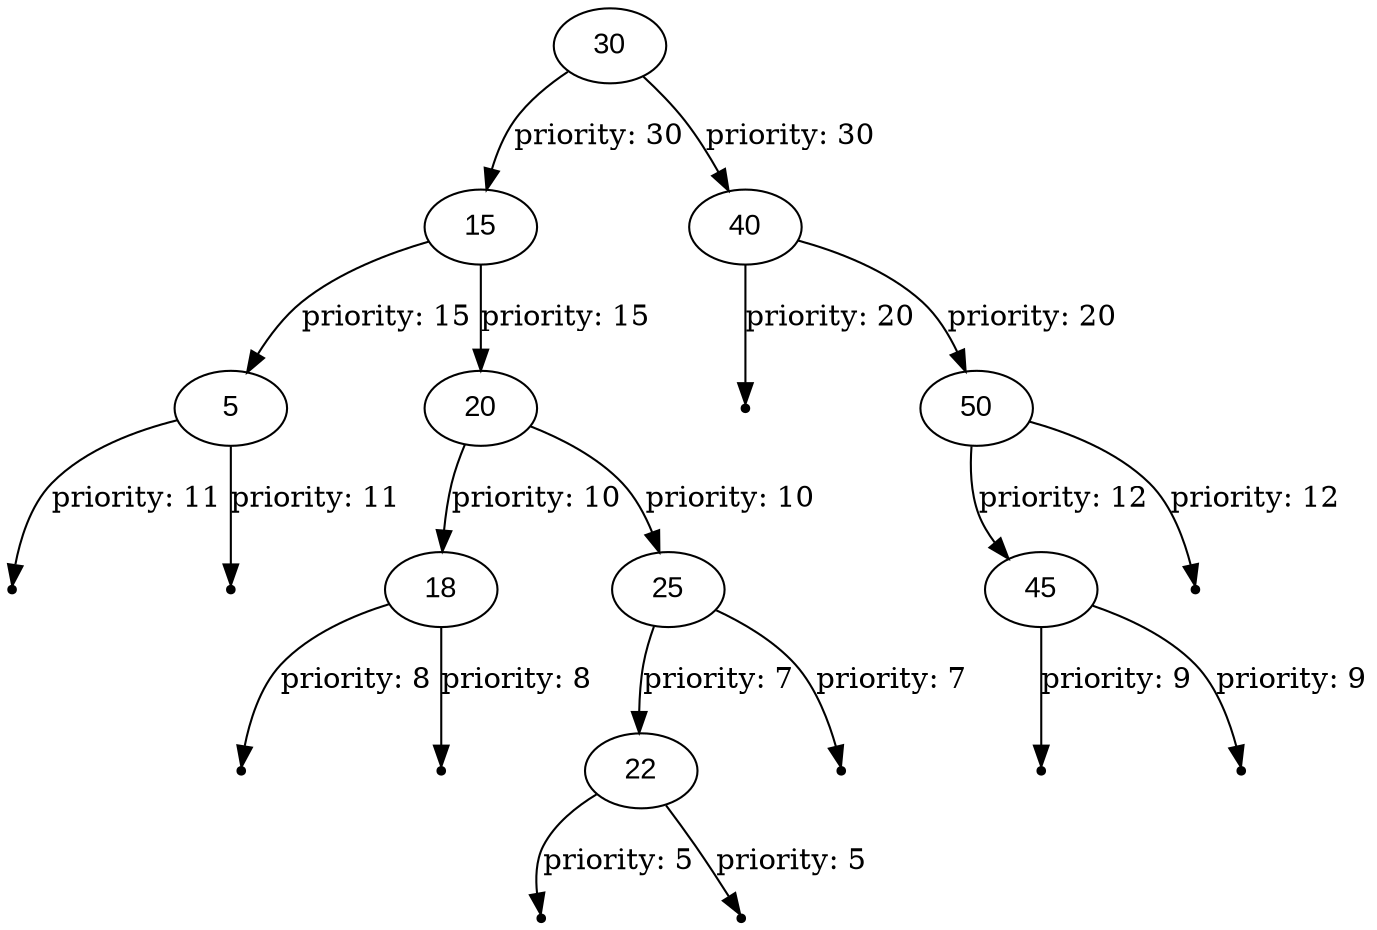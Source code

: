 digraph BinarySearchTree {
    node [fontname = "Arial"];
    30 -> 15 [label="priority: 30"];
    15 -> 5 [label="priority: 15"];
    null0[shape=point];
    5 -> null0 [label="priority: 11"];
    null1[shape=point];
    5 -> null1 [label="priority: 11"];
    15 -> 20 [label="priority: 15"];
    20 -> 18 [label="priority: 10"];
    null2[shape=point];
    18 -> null2 [label="priority: 8"];
    null3[shape=point];
    18 -> null3 [label="priority: 8"];
    20 -> 25 [label="priority: 10"];
    25 -> 22 [label="priority: 7"];
    null4[shape=point];
    22 -> null4 [label="priority: 5"];
    null5[shape=point];
    22 -> null5 [label="priority: 5"];
    null6[shape=point];
    25 -> null6 [label="priority: 7"];
    30 -> 40 [label="priority: 30"];
    null7[shape=point];
    40 -> null7 [label="priority: 20"];
    40 -> 50 [label="priority: 20"];
    50 -> 45 [label="priority: 12"];
    null8[shape=point];
    45 -> null8 [label="priority: 9"];
    null9[shape=point];
    45 -> null9 [label="priority: 9"];
    null10[shape=point];
    50 -> null10 [label="priority: 12"];
}
